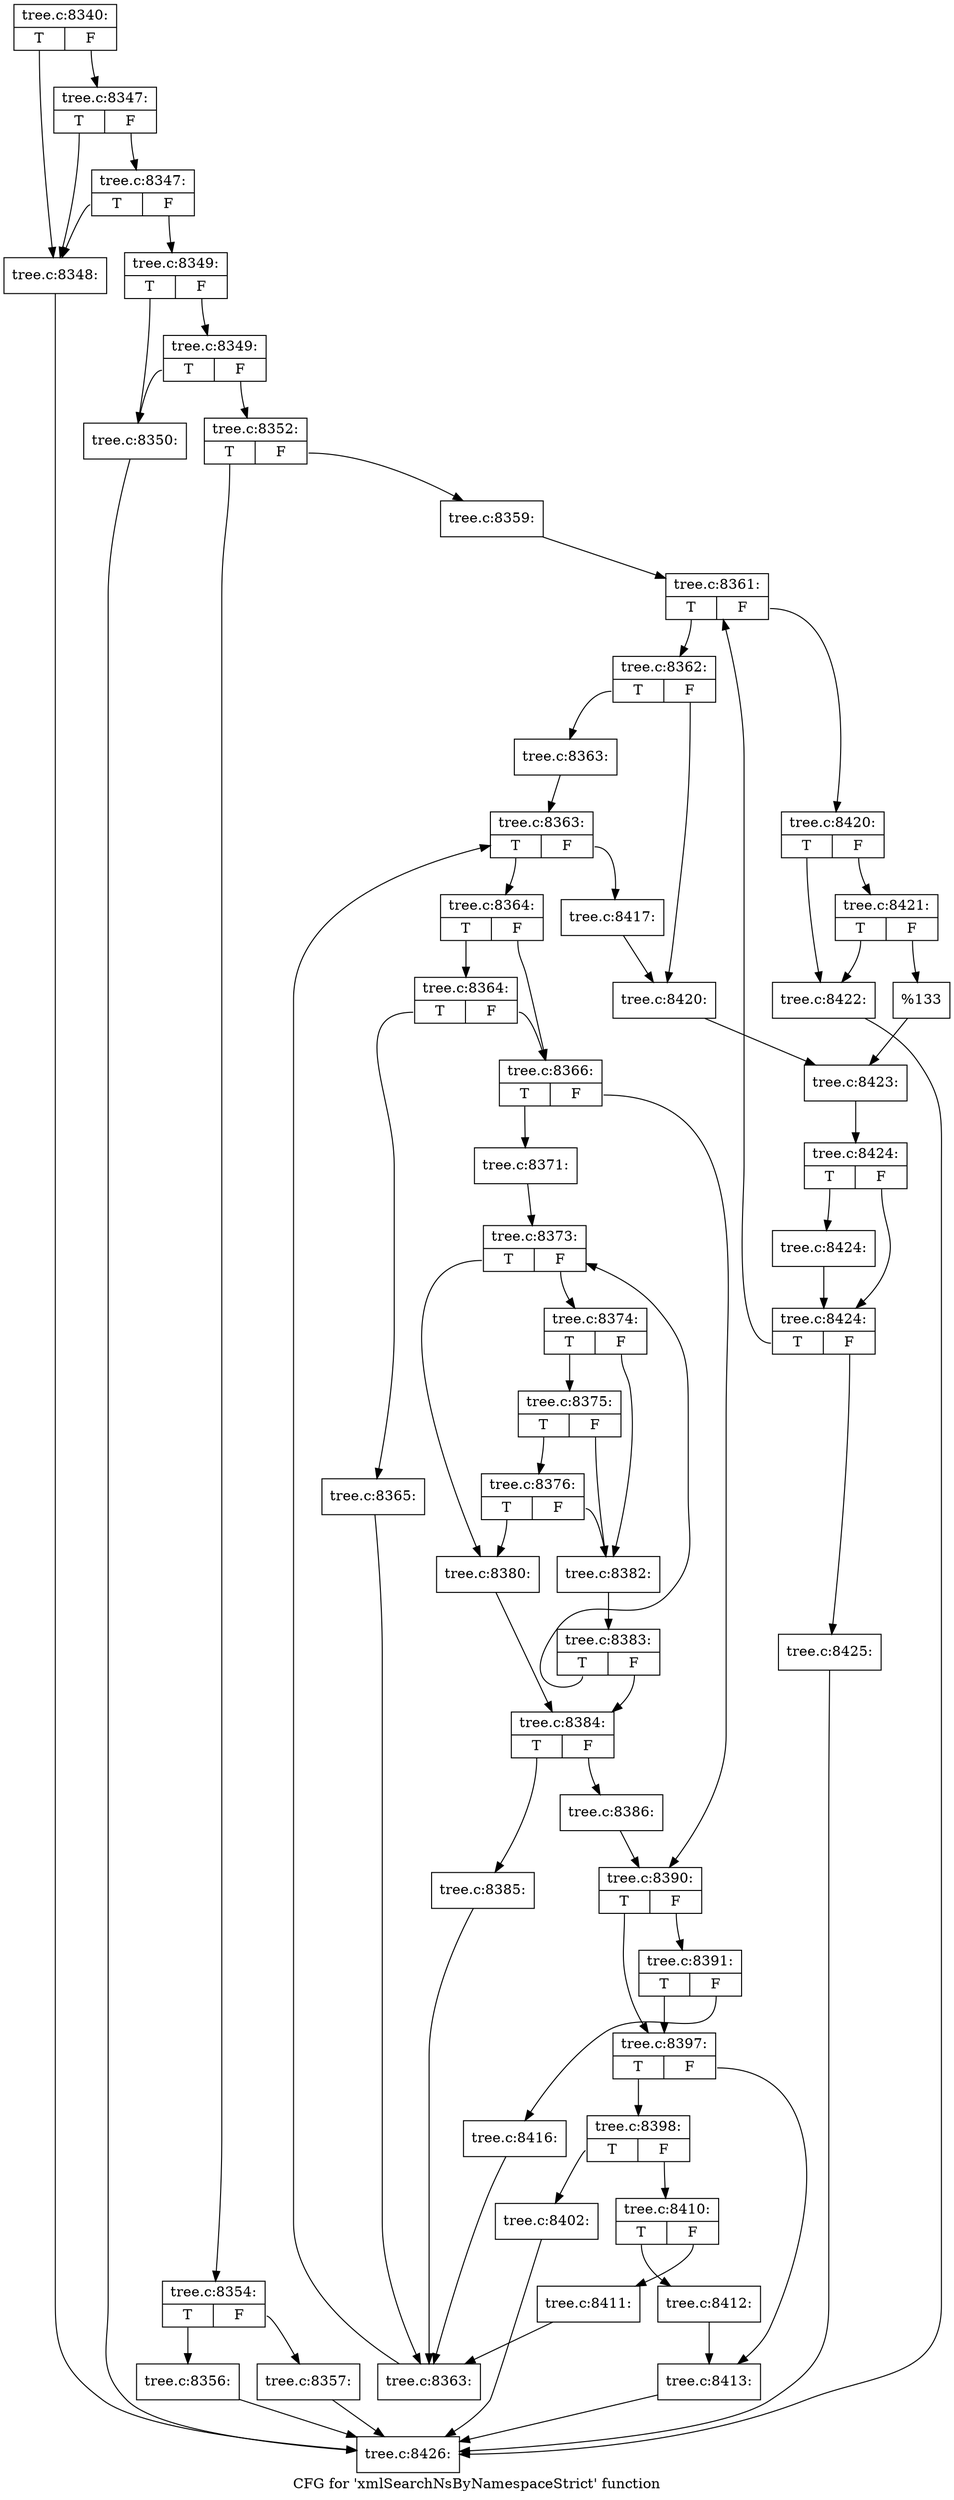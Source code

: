digraph "CFG for 'xmlSearchNsByNamespaceStrict' function" {
	label="CFG for 'xmlSearchNsByNamespaceStrict' function";

	Node0x48d6b70 [shape=record,label="{tree.c:8340:|{<s0>T|<s1>F}}"];
	Node0x48d6b70:s0 -> Node0x48ebb60;
	Node0x48d6b70:s1 -> Node0x48ebc80;
	Node0x48ebc80 [shape=record,label="{tree.c:8347:|{<s0>T|<s1>F}}"];
	Node0x48ebc80:s0 -> Node0x48ebb60;
	Node0x48ebc80:s1 -> Node0x48ebc00;
	Node0x48ebc00 [shape=record,label="{tree.c:8347:|{<s0>T|<s1>F}}"];
	Node0x48ebc00:s0 -> Node0x48ebb60;
	Node0x48ebc00:s1 -> Node0x48ebbb0;
	Node0x48ebb60 [shape=record,label="{tree.c:8348:}"];
	Node0x48ebb60 -> Node0x48dd8b0;
	Node0x48ebbb0 [shape=record,label="{tree.c:8349:|{<s0>T|<s1>F}}"];
	Node0x48ebbb0:s0 -> Node0x48ec5a0;
	Node0x48ebbb0:s1 -> Node0x48ec640;
	Node0x48ec640 [shape=record,label="{tree.c:8349:|{<s0>T|<s1>F}}"];
	Node0x48ec640:s0 -> Node0x48ec5a0;
	Node0x48ec640:s1 -> Node0x48ec5f0;
	Node0x48ec5a0 [shape=record,label="{tree.c:8350:}"];
	Node0x48ec5a0 -> Node0x48dd8b0;
	Node0x48ec5f0 [shape=record,label="{tree.c:8352:|{<s0>T|<s1>F}}"];
	Node0x48ec5f0:s0 -> Node0x48ed030;
	Node0x48ec5f0:s1 -> Node0x48ed080;
	Node0x48ed030 [shape=record,label="{tree.c:8354:|{<s0>T|<s1>F}}"];
	Node0x48ed030:s0 -> Node0x48ed740;
	Node0x48ed030:s1 -> Node0x48ed790;
	Node0x48ed740 [shape=record,label="{tree.c:8356:}"];
	Node0x48ed740 -> Node0x48dd8b0;
	Node0x48ed790 [shape=record,label="{tree.c:8357:}"];
	Node0x48ed790 -> Node0x48dd8b0;
	Node0x48ed080 [shape=record,label="{tree.c:8359:}"];
	Node0x48ed080 -> Node0x48ee0b0;
	Node0x48ee0b0 [shape=record,label="{tree.c:8361:|{<s0>T|<s1>F}}"];
	Node0x48ee0b0:s0 -> Node0x48ee3e0;
	Node0x48ee0b0:s1 -> Node0x48ee480;
	Node0x48ee3e0 [shape=record,label="{tree.c:8362:|{<s0>T|<s1>F}}"];
	Node0x48ee3e0:s0 -> Node0x48ee8f0;
	Node0x48ee3e0:s1 -> Node0x48ee940;
	Node0x48ee8f0 [shape=record,label="{tree.c:8363:}"];
	Node0x48ee8f0 -> Node0x48eefb0;
	Node0x48eefb0 [shape=record,label="{tree.c:8363:|{<s0>T|<s1>F}}"];
	Node0x48eefb0:s0 -> Node0x48ef290;
	Node0x48eefb0:s1 -> Node0x48eece0;
	Node0x48ef290 [shape=record,label="{tree.c:8364:|{<s0>T|<s1>F}}"];
	Node0x48ef290:s0 -> Node0x48ef670;
	Node0x48ef290:s1 -> Node0x48ef620;
	Node0x48ef670 [shape=record,label="{tree.c:8364:|{<s0>T|<s1>F}}"];
	Node0x48ef670:s0 -> Node0x48ef5d0;
	Node0x48ef670:s1 -> Node0x48ef620;
	Node0x48ef5d0 [shape=record,label="{tree.c:8365:}"];
	Node0x48ef5d0 -> Node0x48ef200;
	Node0x48ef620 [shape=record,label="{tree.c:8366:|{<s0>T|<s1>F}}"];
	Node0x48ef620:s0 -> Node0x48efc70;
	Node0x48ef620:s1 -> Node0x48efcc0;
	Node0x48efc70 [shape=record,label="{tree.c:8371:}"];
	Node0x48efc70 -> Node0x48f02f0;
	Node0x48f02f0 [shape=record,label="{tree.c:8373:|{<s0>T|<s1>F}}"];
	Node0x48f02f0:s0 -> Node0x48f0620;
	Node0x48f02f0:s1 -> Node0x48f06c0;
	Node0x48f06c0 [shape=record,label="{tree.c:8374:|{<s0>T|<s1>F}}"];
	Node0x48f06c0:s0 -> Node0x48f0c60;
	Node0x48f06c0:s1 -> Node0x48f0670;
	Node0x48f0c60 [shape=record,label="{tree.c:8375:|{<s0>T|<s1>F}}"];
	Node0x48f0c60:s0 -> Node0x48f0be0;
	Node0x48f0c60:s1 -> Node0x48f0670;
	Node0x48f0be0 [shape=record,label="{tree.c:8376:|{<s0>T|<s1>F}}"];
	Node0x48f0be0:s0 -> Node0x48f0620;
	Node0x48f0be0:s1 -> Node0x48f0670;
	Node0x48f0620 [shape=record,label="{tree.c:8380:}"];
	Node0x48f0620 -> Node0x48f0250;
	Node0x48f0670 [shape=record,label="{tree.c:8382:}"];
	Node0x48f0670 -> Node0x48f02a0;
	Node0x48f02a0 [shape=record,label="{tree.c:8383:|{<s0>T|<s1>F}}"];
	Node0x48f02a0:s0 -> Node0x48f02f0;
	Node0x48f02a0:s1 -> Node0x48f0250;
	Node0x48f0250 [shape=record,label="{tree.c:8384:|{<s0>T|<s1>F}}"];
	Node0x48f0250:s0 -> Node0x48f1fe0;
	Node0x48f0250:s1 -> Node0x48f2030;
	Node0x48f1fe0 [shape=record,label="{tree.c:8385:}"];
	Node0x48f1fe0 -> Node0x48ef200;
	Node0x48f2030 [shape=record,label="{tree.c:8386:}"];
	Node0x48f2030 -> Node0x48efcc0;
	Node0x48efcc0 [shape=record,label="{tree.c:8390:|{<s0>T|<s1>F}}"];
	Node0x48efcc0:s0 -> Node0x48f2470;
	Node0x48efcc0:s1 -> Node0x48f2510;
	Node0x48f2510 [shape=record,label="{tree.c:8391:|{<s0>T|<s1>F}}"];
	Node0x48f2510:s0 -> Node0x48f2470;
	Node0x48f2510:s1 -> Node0x48f24c0;
	Node0x48f2470 [shape=record,label="{tree.c:8397:|{<s0>T|<s1>F}}"];
	Node0x48f2470:s0 -> Node0x48f2e60;
	Node0x48f2470:s1 -> Node0x48f2eb0;
	Node0x48f2e60 [shape=record,label="{tree.c:8398:|{<s0>T|<s1>F}}"];
	Node0x48f2e60:s0 -> Node0x48f39d0;
	Node0x48f2e60:s1 -> Node0x48f3a20;
	Node0x48f39d0 [shape=record,label="{tree.c:8402:}"];
	Node0x48f39d0 -> Node0x48dd8b0;
	Node0x48f3a20 [shape=record,label="{tree.c:8410:|{<s0>T|<s1>F}}"];
	Node0x48f3a20:s0 -> Node0x48f3f30;
	Node0x48f3a20:s1 -> Node0x48f3ee0;
	Node0x48f3ee0 [shape=record,label="{tree.c:8411:}"];
	Node0x48f3ee0 -> Node0x48ef200;
	Node0x48f3f30 [shape=record,label="{tree.c:8412:}"];
	Node0x48f3f30 -> Node0x48f2eb0;
	Node0x48f2eb0 [shape=record,label="{tree.c:8413:}"];
	Node0x48f2eb0 -> Node0x48dd8b0;
	Node0x48f24c0 [shape=record,label="{tree.c:8416:}"];
	Node0x48f24c0 -> Node0x48ef200;
	Node0x48ef200 [shape=record,label="{tree.c:8363:}"];
	Node0x48ef200 -> Node0x48eefb0;
	Node0x48eece0 [shape=record,label="{tree.c:8417:}"];
	Node0x48eece0 -> Node0x48ee940;
	Node0x48ee940 [shape=record,label="{tree.c:8420:}"];
	Node0x48ee940 -> Node0x48ee430;
	Node0x48ee480 [shape=record,label="{tree.c:8420:|{<s0>T|<s1>F}}"];
	Node0x48ee480:s0 -> Node0x48f4ff0;
	Node0x48ee480:s1 -> Node0x48f5090;
	Node0x48f5090 [shape=record,label="{tree.c:8421:|{<s0>T|<s1>F}}"];
	Node0x48f5090:s0 -> Node0x48f4ff0;
	Node0x48f5090:s1 -> Node0x48f5040;
	Node0x48f4ff0 [shape=record,label="{tree.c:8422:}"];
	Node0x48f4ff0 -> Node0x48dd8b0;
	Node0x48f5040 [shape=record,label="{%133}"];
	Node0x48f5040 -> Node0x48ee430;
	Node0x48ee430 [shape=record,label="{tree.c:8423:}"];
	Node0x48ee430 -> Node0x48ee060;
	Node0x48ee060 [shape=record,label="{tree.c:8424:|{<s0>T|<s1>F}}"];
	Node0x48ee060:s0 -> Node0x48f5db0;
	Node0x48ee060:s1 -> Node0x48f5d60;
	Node0x48f5db0 [shape=record,label="{tree.c:8424:}"];
	Node0x48f5db0 -> Node0x48f5d60;
	Node0x48f5d60 [shape=record,label="{tree.c:8424:|{<s0>T|<s1>F}}"];
	Node0x48f5d60:s0 -> Node0x48ee0b0;
	Node0x48f5d60:s1 -> Node0x48ee010;
	Node0x48ee010 [shape=record,label="{tree.c:8425:}"];
	Node0x48ee010 -> Node0x48dd8b0;
	Node0x48dd8b0 [shape=record,label="{tree.c:8426:}"];
}
